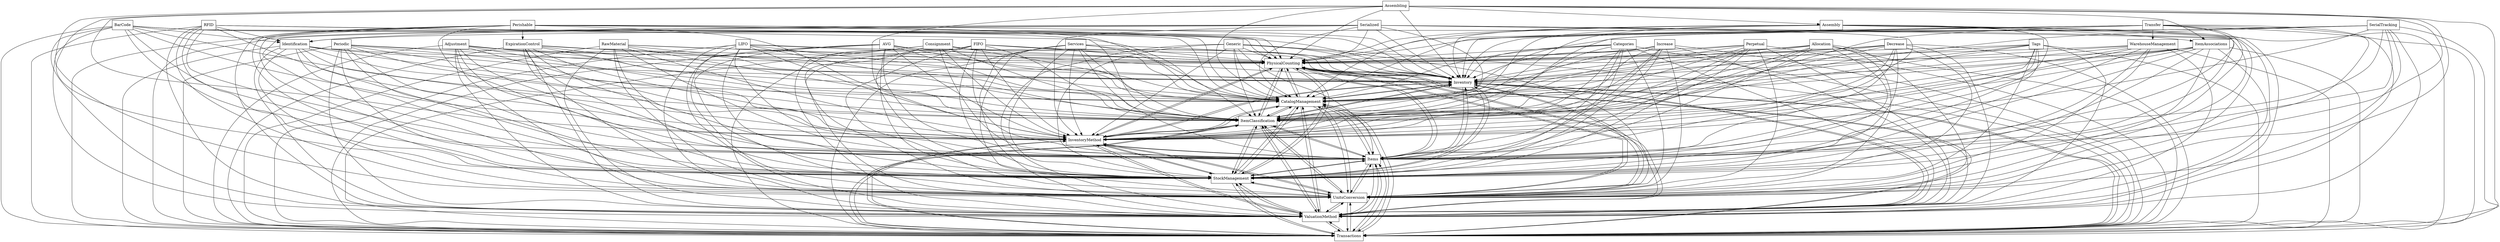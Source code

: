 digraph{
graph [rankdir=TB];
node [shape=box];
edge [arrowhead=normal];
0[label="SerialTracking",]
1[label="RFID",]
2[label="BarCode",]
3[label="PhysicalCounting",]
4[label="Decrease",]
5[label="WarehouseManagement",]
6[label="Inventory",]
7[label="Transactions",]
8[label="Categories",]
9[label="Allocation",]
10[label="RawMaterial",]
11[label="ValuationMethod",]
12[label="Perishable",]
13[label="Services",]
14[label="UnitsConversion",]
15[label="Periodic",]
16[label="StockManagement",]
17[label="Adjustment",]
18[label="Items",]
19[label="Perpetual",]
20[label="InventoryMethod",]
21[label="LIFO",]
22[label="Consignment",]
23[label="Increase",]
24[label="ItemClassification",]
25[label="Assembly",]
26[label="Serialized",]
27[label="AVG",]
28[label="Identification",]
29[label="Transfer",]
30[label="FIFO",]
31[label="Tags",]
32[label="CatalogManagement",]
33[label="ExpirationControl",]
34[label="Assembling",]
35[label="Generic",]
36[label="ItemAssociations",]
0->3[label="",]
0->6[label="",]
0->7[label="",]
0->11[label="",]
0->14[label="",]
0->16[label="",]
0->18[label="",]
0->20[label="",]
0->24[label="",]
0->28[label="",]
0->32[label="",]
1->3[label="",]
1->6[label="",]
1->7[label="",]
1->11[label="",]
1->14[label="",]
1->16[label="",]
1->18[label="",]
1->20[label="",]
1->24[label="",]
1->28[label="",]
1->32[label="",]
2->3[label="",]
2->6[label="",]
2->7[label="",]
2->11[label="",]
2->14[label="",]
2->16[label="",]
2->18[label="",]
2->20[label="",]
2->24[label="",]
2->28[label="",]
2->32[label="",]
3->6[label="",]
3->7[label="",]
3->11[label="",]
3->14[label="",]
3->16[label="",]
3->18[label="",]
3->20[label="",]
3->24[label="",]
3->32[label="",]
4->3[label="",]
4->6[label="",]
4->7[label="",]
4->11[label="",]
4->14[label="",]
4->16[label="",]
4->18[label="",]
4->20[label="",]
4->24[label="",]
4->32[label="",]
5->3[label="",]
5->6[label="",]
5->7[label="",]
5->11[label="",]
5->14[label="",]
5->16[label="",]
5->18[label="",]
5->20[label="",]
5->24[label="",]
5->32[label="",]
6->3[label="",]
6->7[label="",]
6->11[label="",]
6->14[label="",]
6->16[label="",]
6->18[label="",]
6->20[label="",]
6->24[label="",]
6->32[label="",]
7->3[label="",]
7->6[label="",]
7->11[label="",]
7->14[label="",]
7->16[label="",]
7->18[label="",]
7->20[label="",]
7->24[label="",]
7->32[label="",]
8->3[label="",]
8->6[label="",]
8->7[label="",]
8->11[label="",]
8->14[label="",]
8->16[label="",]
8->18[label="",]
8->20[label="",]
8->24[label="",]
8->32[label="",]
9->3[label="",]
9->6[label="",]
9->7[label="",]
9->11[label="",]
9->14[label="",]
9->16[label="",]
9->18[label="",]
9->20[label="",]
9->24[label="",]
9->32[label="",]
10->3[label="",]
10->6[label="",]
10->7[label="",]
10->11[label="",]
10->14[label="",]
10->16[label="",]
10->18[label="",]
10->20[label="",]
10->24[label="",]
10->32[label="",]
11->3[label="",]
11->6[label="",]
11->7[label="",]
11->14[label="",]
11->16[label="",]
11->18[label="",]
11->20[label="",]
11->24[label="",]
11->32[label="",]
12->3[label="",]
12->6[label="",]
12->7[label="",]
12->11[label="",]
12->14[label="",]
12->16[label="",]
12->18[label="",]
12->20[label="",]
12->24[label="",]
12->32[label="",]
12->33[label="",]
13->3[label="",]
13->6[label="",]
13->7[label="",]
13->11[label="",]
13->14[label="",]
13->16[label="",]
13->18[label="",]
13->20[label="",]
13->24[label="",]
13->32[label="",]
14->3[label="",]
14->6[label="",]
14->7[label="",]
14->11[label="",]
14->16[label="",]
14->18[label="",]
14->20[label="",]
14->24[label="",]
14->32[label="",]
15->3[label="",]
15->6[label="",]
15->7[label="",]
15->11[label="",]
15->14[label="",]
15->16[label="",]
15->18[label="",]
15->20[label="",]
15->24[label="",]
15->32[label="",]
16->3[label="",]
16->6[label="",]
16->7[label="",]
16->11[label="",]
16->14[label="",]
16->18[label="",]
16->20[label="",]
16->24[label="",]
16->32[label="",]
17->3[label="",]
17->6[label="",]
17->7[label="",]
17->11[label="",]
17->14[label="",]
17->16[label="",]
17->18[label="",]
17->20[label="",]
17->24[label="",]
17->32[label="",]
18->3[label="",]
18->6[label="",]
18->7[label="",]
18->11[label="",]
18->14[label="",]
18->16[label="",]
18->20[label="",]
18->24[label="",]
18->32[label="",]
19->3[label="",]
19->6[label="",]
19->7[label="",]
19->11[label="",]
19->14[label="",]
19->16[label="",]
19->18[label="",]
19->20[label="",]
19->24[label="",]
19->32[label="",]
20->3[label="",]
20->6[label="",]
20->7[label="",]
20->11[label="",]
20->14[label="",]
20->16[label="",]
20->18[label="",]
20->24[label="",]
20->32[label="",]
21->3[label="",]
21->6[label="",]
21->7[label="",]
21->11[label="",]
21->14[label="",]
21->16[label="",]
21->18[label="",]
21->20[label="",]
21->24[label="",]
21->32[label="",]
22->3[label="",]
22->6[label="",]
22->7[label="",]
22->11[label="",]
22->14[label="",]
22->16[label="",]
22->18[label="",]
22->20[label="",]
22->24[label="",]
22->32[label="",]
23->3[label="",]
23->6[label="",]
23->7[label="",]
23->11[label="",]
23->14[label="",]
23->16[label="",]
23->18[label="",]
23->20[label="",]
23->24[label="",]
23->32[label="",]
24->3[label="",]
24->6[label="",]
24->7[label="",]
24->11[label="",]
24->14[label="",]
24->16[label="",]
24->18[label="",]
24->20[label="",]
24->32[label="",]
25->3[label="",]
25->6[label="",]
25->7[label="",]
25->11[label="",]
25->14[label="",]
25->16[label="",]
25->18[label="",]
25->20[label="",]
25->24[label="",]
25->32[label="",]
25->36[label="",]
26->3[label="",]
26->6[label="",]
26->7[label="",]
26->11[label="",]
26->14[label="",]
26->16[label="",]
26->18[label="",]
26->20[label="",]
26->24[label="",]
26->28[label="",]
26->32[label="",]
27->3[label="",]
27->6[label="",]
27->7[label="",]
27->11[label="",]
27->14[label="",]
27->16[label="",]
27->18[label="",]
27->20[label="",]
27->24[label="",]
27->32[label="",]
28->3[label="",]
28->6[label="",]
28->7[label="",]
28->11[label="",]
28->14[label="",]
28->16[label="",]
28->18[label="",]
28->20[label="",]
28->24[label="",]
28->32[label="",]
29->3[label="",]
29->5[label="",]
29->6[label="",]
29->7[label="",]
29->11[label="",]
29->14[label="",]
29->16[label="",]
29->18[label="",]
29->20[label="",]
29->24[label="",]
29->32[label="",]
30->3[label="",]
30->6[label="",]
30->7[label="",]
30->11[label="",]
30->14[label="",]
30->16[label="",]
30->18[label="",]
30->20[label="",]
30->24[label="",]
30->32[label="",]
31->3[label="",]
31->6[label="",]
31->7[label="",]
31->11[label="",]
31->14[label="",]
31->16[label="",]
31->18[label="",]
31->20[label="",]
31->24[label="",]
31->32[label="",]
32->3[label="",]
32->6[label="",]
32->7[label="",]
32->11[label="",]
32->14[label="",]
32->16[label="",]
32->18[label="",]
32->20[label="",]
32->24[label="",]
33->3[label="",]
33->6[label="",]
33->7[label="",]
33->11[label="",]
33->14[label="",]
33->16[label="",]
33->18[label="",]
33->20[label="",]
33->24[label="",]
33->32[label="",]
34->3[label="",]
34->6[label="",]
34->7[label="",]
34->11[label="",]
34->14[label="",]
34->16[label="",]
34->18[label="",]
34->20[label="",]
34->24[label="",]
34->25[label="",]
34->32[label="",]
34->36[label="",]
35->3[label="",]
35->6[label="",]
35->7[label="",]
35->11[label="",]
35->14[label="",]
35->16[label="",]
35->18[label="",]
35->20[label="",]
35->24[label="",]
35->32[label="",]
36->3[label="",]
36->6[label="",]
36->7[label="",]
36->11[label="",]
36->14[label="",]
36->16[label="",]
36->18[label="",]
36->20[label="",]
36->24[label="",]
36->32[label="",]
}
